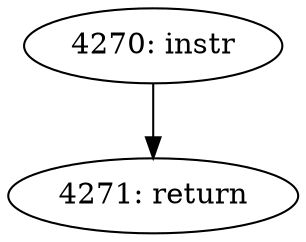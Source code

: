 digraph CFG_tcp_mtup_probe_success {
4270 [label="4270: instr"]
	4270 -> 4271
4271 [label="4271: return"]
	
}
